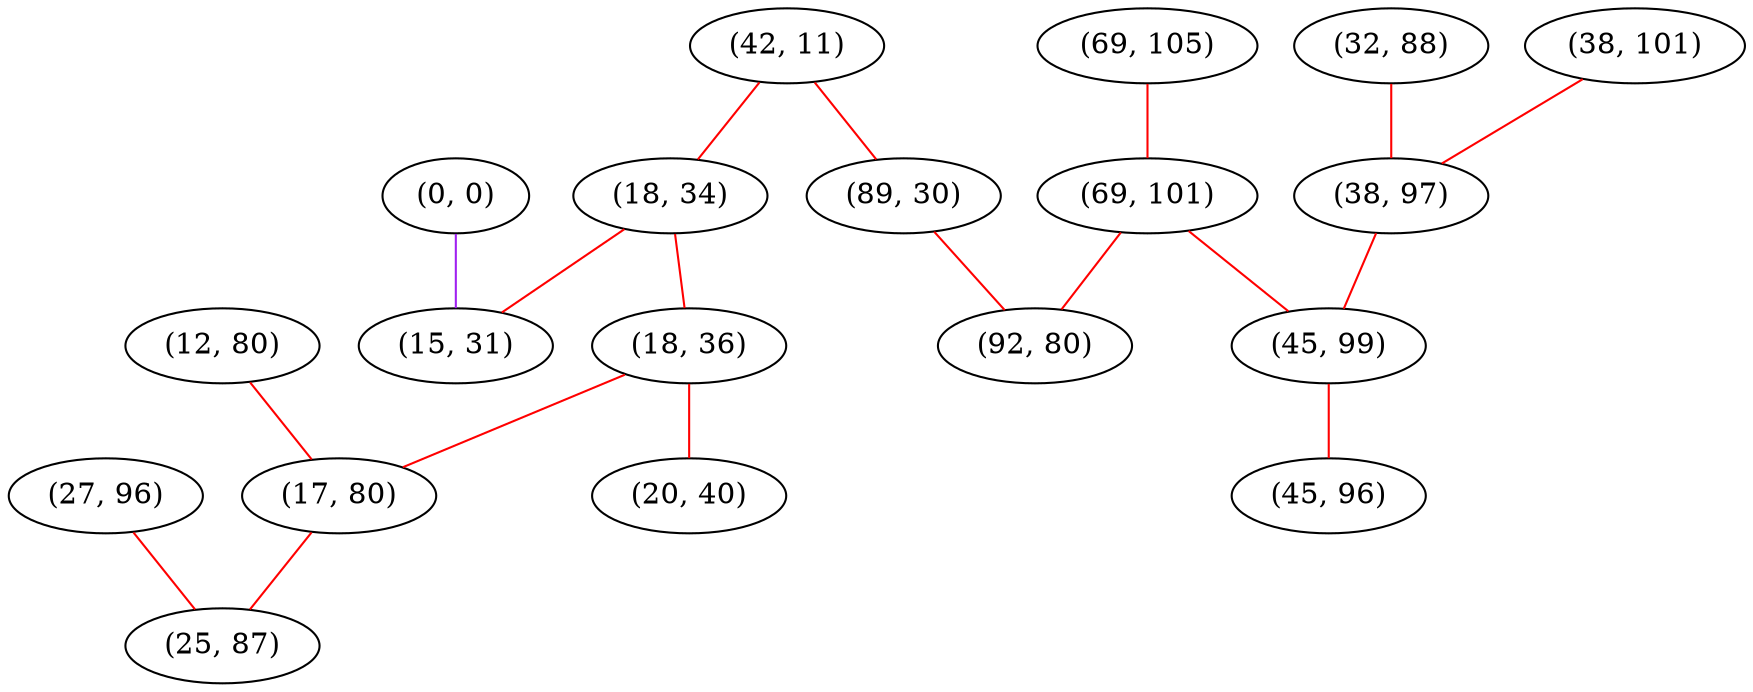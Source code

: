 graph "" {
"(27, 96)";
"(69, 105)";
"(32, 88)";
"(42, 11)";
"(69, 101)";
"(18, 34)";
"(38, 101)";
"(38, 97)";
"(12, 80)";
"(18, 36)";
"(0, 0)";
"(15, 31)";
"(45, 99)";
"(45, 96)";
"(20, 40)";
"(89, 30)";
"(17, 80)";
"(92, 80)";
"(25, 87)";
"(27, 96)" -- "(25, 87)"  [color=red, key=0, weight=1];
"(69, 105)" -- "(69, 101)"  [color=red, key=0, weight=1];
"(32, 88)" -- "(38, 97)"  [color=red, key=0, weight=1];
"(42, 11)" -- "(89, 30)"  [color=red, key=0, weight=1];
"(42, 11)" -- "(18, 34)"  [color=red, key=0, weight=1];
"(69, 101)" -- "(45, 99)"  [color=red, key=0, weight=1];
"(69, 101)" -- "(92, 80)"  [color=red, key=0, weight=1];
"(18, 34)" -- "(18, 36)"  [color=red, key=0, weight=1];
"(18, 34)" -- "(15, 31)"  [color=red, key=0, weight=1];
"(38, 101)" -- "(38, 97)"  [color=red, key=0, weight=1];
"(38, 97)" -- "(45, 99)"  [color=red, key=0, weight=1];
"(12, 80)" -- "(17, 80)"  [color=red, key=0, weight=1];
"(18, 36)" -- "(17, 80)"  [color=red, key=0, weight=1];
"(18, 36)" -- "(20, 40)"  [color=red, key=0, weight=1];
"(0, 0)" -- "(15, 31)"  [color=purple, key=0, weight=4];
"(45, 99)" -- "(45, 96)"  [color=red, key=0, weight=1];
"(89, 30)" -- "(92, 80)"  [color=red, key=0, weight=1];
"(17, 80)" -- "(25, 87)"  [color=red, key=0, weight=1];
}
